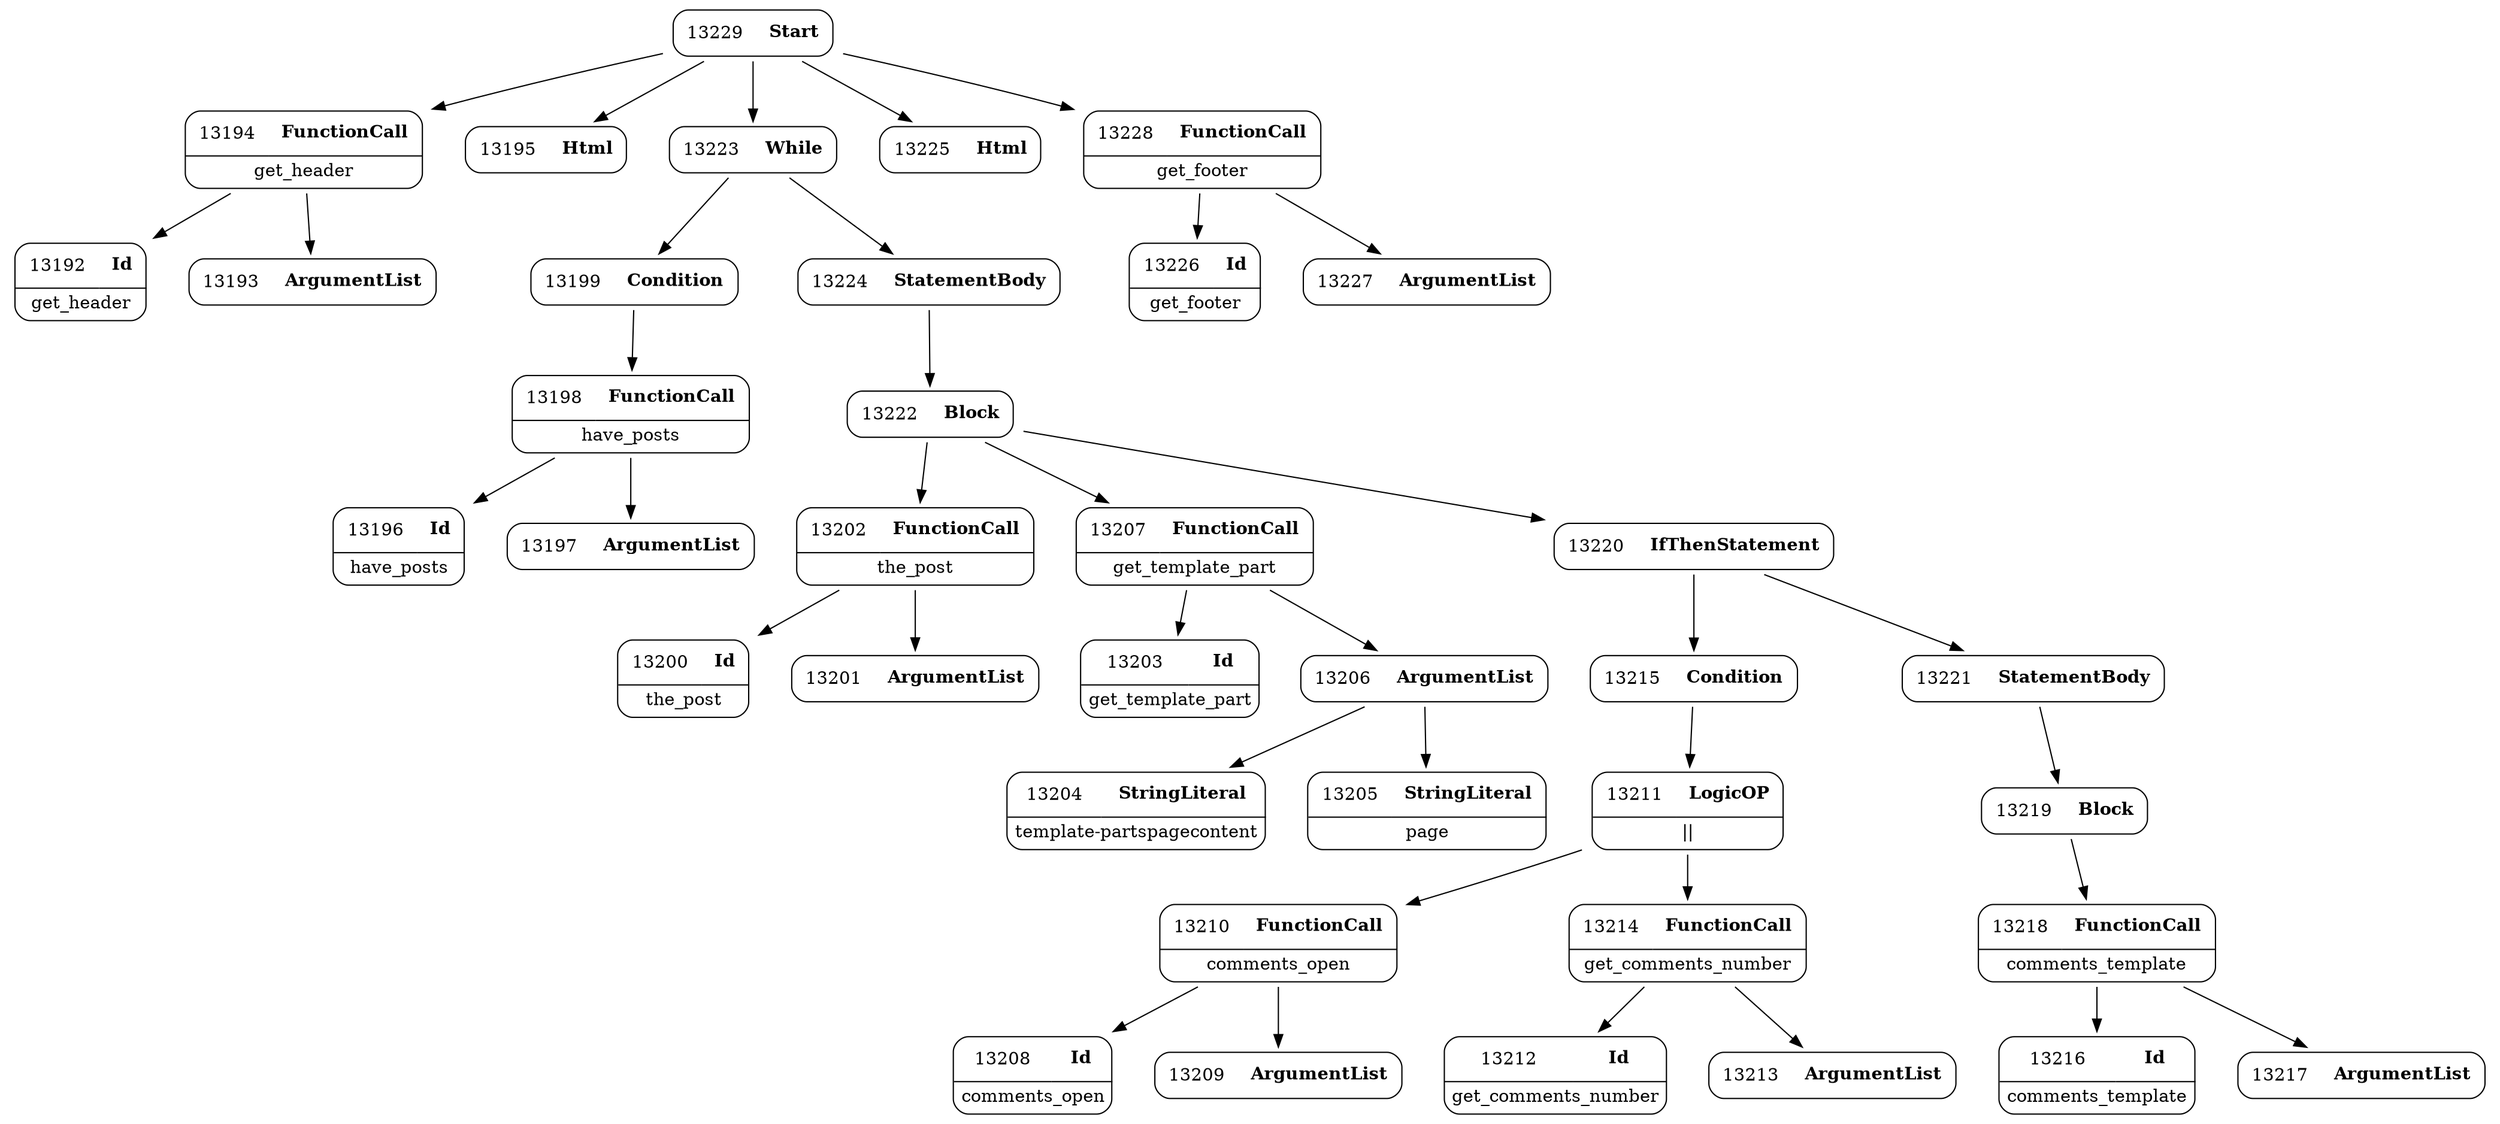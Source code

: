 digraph ast {
node [shape=none];
13192 [label=<<TABLE border='1' cellspacing='0' cellpadding='10' style='rounded' ><TR><TD border='0'>13192</TD><TD border='0'><B>Id</B></TD></TR><HR/><TR><TD border='0' cellpadding='5' colspan='2'>get_header</TD></TR></TABLE>>];
13193 [label=<<TABLE border='1' cellspacing='0' cellpadding='10' style='rounded' ><TR><TD border='0'>13193</TD><TD border='0'><B>ArgumentList</B></TD></TR></TABLE>>];
13194 [label=<<TABLE border='1' cellspacing='0' cellpadding='10' style='rounded' ><TR><TD border='0'>13194</TD><TD border='0'><B>FunctionCall</B></TD></TR><HR/><TR><TD border='0' cellpadding='5' colspan='2'>get_header</TD></TR></TABLE>>];
13194 -> 13192 [weight=2];
13194 -> 13193 [weight=2];
13195 [label=<<TABLE border='1' cellspacing='0' cellpadding='10' style='rounded' ><TR><TD border='0'>13195</TD><TD border='0'><B>Html</B></TD></TR></TABLE>>];
13196 [label=<<TABLE border='1' cellspacing='0' cellpadding='10' style='rounded' ><TR><TD border='0'>13196</TD><TD border='0'><B>Id</B></TD></TR><HR/><TR><TD border='0' cellpadding='5' colspan='2'>have_posts</TD></TR></TABLE>>];
13197 [label=<<TABLE border='1' cellspacing='0' cellpadding='10' style='rounded' ><TR><TD border='0'>13197</TD><TD border='0'><B>ArgumentList</B></TD></TR></TABLE>>];
13198 [label=<<TABLE border='1' cellspacing='0' cellpadding='10' style='rounded' ><TR><TD border='0'>13198</TD><TD border='0'><B>FunctionCall</B></TD></TR><HR/><TR><TD border='0' cellpadding='5' colspan='2'>have_posts</TD></TR></TABLE>>];
13198 -> 13196 [weight=2];
13198 -> 13197 [weight=2];
13199 [label=<<TABLE border='1' cellspacing='0' cellpadding='10' style='rounded' ><TR><TD border='0'>13199</TD><TD border='0'><B>Condition</B></TD></TR></TABLE>>];
13199 -> 13198 [weight=2];
13200 [label=<<TABLE border='1' cellspacing='0' cellpadding='10' style='rounded' ><TR><TD border='0'>13200</TD><TD border='0'><B>Id</B></TD></TR><HR/><TR><TD border='0' cellpadding='5' colspan='2'>the_post</TD></TR></TABLE>>];
13201 [label=<<TABLE border='1' cellspacing='0' cellpadding='10' style='rounded' ><TR><TD border='0'>13201</TD><TD border='0'><B>ArgumentList</B></TD></TR></TABLE>>];
13202 [label=<<TABLE border='1' cellspacing='0' cellpadding='10' style='rounded' ><TR><TD border='0'>13202</TD><TD border='0'><B>FunctionCall</B></TD></TR><HR/><TR><TD border='0' cellpadding='5' colspan='2'>the_post</TD></TR></TABLE>>];
13202 -> 13200 [weight=2];
13202 -> 13201 [weight=2];
13203 [label=<<TABLE border='1' cellspacing='0' cellpadding='10' style='rounded' ><TR><TD border='0'>13203</TD><TD border='0'><B>Id</B></TD></TR><HR/><TR><TD border='0' cellpadding='5' colspan='2'>get_template_part</TD></TR></TABLE>>];
13204 [label=<<TABLE border='1' cellspacing='0' cellpadding='10' style='rounded' ><TR><TD border='0'>13204</TD><TD border='0'><B>StringLiteral</B></TD></TR><HR/><TR><TD border='0' cellpadding='5' colspan='2'>template-partspagecontent</TD></TR></TABLE>>];
13205 [label=<<TABLE border='1' cellspacing='0' cellpadding='10' style='rounded' ><TR><TD border='0'>13205</TD><TD border='0'><B>StringLiteral</B></TD></TR><HR/><TR><TD border='0' cellpadding='5' colspan='2'>page</TD></TR></TABLE>>];
13206 [label=<<TABLE border='1' cellspacing='0' cellpadding='10' style='rounded' ><TR><TD border='0'>13206</TD><TD border='0'><B>ArgumentList</B></TD></TR></TABLE>>];
13206 -> 13204 [weight=2];
13206 -> 13205 [weight=2];
13207 [label=<<TABLE border='1' cellspacing='0' cellpadding='10' style='rounded' ><TR><TD border='0'>13207</TD><TD border='0'><B>FunctionCall</B></TD></TR><HR/><TR><TD border='0' cellpadding='5' colspan='2'>get_template_part</TD></TR></TABLE>>];
13207 -> 13203 [weight=2];
13207 -> 13206 [weight=2];
13208 [label=<<TABLE border='1' cellspacing='0' cellpadding='10' style='rounded' ><TR><TD border='0'>13208</TD><TD border='0'><B>Id</B></TD></TR><HR/><TR><TD border='0' cellpadding='5' colspan='2'>comments_open</TD></TR></TABLE>>];
13209 [label=<<TABLE border='1' cellspacing='0' cellpadding='10' style='rounded' ><TR><TD border='0'>13209</TD><TD border='0'><B>ArgumentList</B></TD></TR></TABLE>>];
13210 [label=<<TABLE border='1' cellspacing='0' cellpadding='10' style='rounded' ><TR><TD border='0'>13210</TD><TD border='0'><B>FunctionCall</B></TD></TR><HR/><TR><TD border='0' cellpadding='5' colspan='2'>comments_open</TD></TR></TABLE>>];
13210 -> 13208 [weight=2];
13210 -> 13209 [weight=2];
13211 [label=<<TABLE border='1' cellspacing='0' cellpadding='10' style='rounded' ><TR><TD border='0'>13211</TD><TD border='0'><B>LogicOP</B></TD></TR><HR/><TR><TD border='0' cellpadding='5' colspan='2'>||</TD></TR></TABLE>>];
13211 -> 13210 [weight=2];
13211 -> 13214 [weight=2];
13212 [label=<<TABLE border='1' cellspacing='0' cellpadding='10' style='rounded' ><TR><TD border='0'>13212</TD><TD border='0'><B>Id</B></TD></TR><HR/><TR><TD border='0' cellpadding='5' colspan='2'>get_comments_number</TD></TR></TABLE>>];
13213 [label=<<TABLE border='1' cellspacing='0' cellpadding='10' style='rounded' ><TR><TD border='0'>13213</TD><TD border='0'><B>ArgumentList</B></TD></TR></TABLE>>];
13214 [label=<<TABLE border='1' cellspacing='0' cellpadding='10' style='rounded' ><TR><TD border='0'>13214</TD><TD border='0'><B>FunctionCall</B></TD></TR><HR/><TR><TD border='0' cellpadding='5' colspan='2'>get_comments_number</TD></TR></TABLE>>];
13214 -> 13212 [weight=2];
13214 -> 13213 [weight=2];
13215 [label=<<TABLE border='1' cellspacing='0' cellpadding='10' style='rounded' ><TR><TD border='0'>13215</TD><TD border='0'><B>Condition</B></TD></TR></TABLE>>];
13215 -> 13211 [weight=2];
13216 [label=<<TABLE border='1' cellspacing='0' cellpadding='10' style='rounded' ><TR><TD border='0'>13216</TD><TD border='0'><B>Id</B></TD></TR><HR/><TR><TD border='0' cellpadding='5' colspan='2'>comments_template</TD></TR></TABLE>>];
13217 [label=<<TABLE border='1' cellspacing='0' cellpadding='10' style='rounded' ><TR><TD border='0'>13217</TD><TD border='0'><B>ArgumentList</B></TD></TR></TABLE>>];
13218 [label=<<TABLE border='1' cellspacing='0' cellpadding='10' style='rounded' ><TR><TD border='0'>13218</TD><TD border='0'><B>FunctionCall</B></TD></TR><HR/><TR><TD border='0' cellpadding='5' colspan='2'>comments_template</TD></TR></TABLE>>];
13218 -> 13216 [weight=2];
13218 -> 13217 [weight=2];
13219 [label=<<TABLE border='1' cellspacing='0' cellpadding='10' style='rounded' ><TR><TD border='0'>13219</TD><TD border='0'><B>Block</B></TD></TR></TABLE>>];
13219 -> 13218 [weight=2];
13220 [label=<<TABLE border='1' cellspacing='0' cellpadding='10' style='rounded' ><TR><TD border='0'>13220</TD><TD border='0'><B>IfThenStatement</B></TD></TR></TABLE>>];
13220 -> 13215 [weight=2];
13220 -> 13221 [weight=2];
13221 [label=<<TABLE border='1' cellspacing='0' cellpadding='10' style='rounded' ><TR><TD border='0'>13221</TD><TD border='0'><B>StatementBody</B></TD></TR></TABLE>>];
13221 -> 13219 [weight=2];
13222 [label=<<TABLE border='1' cellspacing='0' cellpadding='10' style='rounded' ><TR><TD border='0'>13222</TD><TD border='0'><B>Block</B></TD></TR></TABLE>>];
13222 -> 13202 [weight=2];
13222 -> 13207 [weight=2];
13222 -> 13220 [weight=2];
13223 [label=<<TABLE border='1' cellspacing='0' cellpadding='10' style='rounded' ><TR><TD border='0'>13223</TD><TD border='0'><B>While</B></TD></TR></TABLE>>];
13223 -> 13199 [weight=2];
13223 -> 13224 [weight=2];
13224 [label=<<TABLE border='1' cellspacing='0' cellpadding='10' style='rounded' ><TR><TD border='0'>13224</TD><TD border='0'><B>StatementBody</B></TD></TR></TABLE>>];
13224 -> 13222 [weight=2];
13225 [label=<<TABLE border='1' cellspacing='0' cellpadding='10' style='rounded' ><TR><TD border='0'>13225</TD><TD border='0'><B>Html</B></TD></TR></TABLE>>];
13226 [label=<<TABLE border='1' cellspacing='0' cellpadding='10' style='rounded' ><TR><TD border='0'>13226</TD><TD border='0'><B>Id</B></TD></TR><HR/><TR><TD border='0' cellpadding='5' colspan='2'>get_footer</TD></TR></TABLE>>];
13227 [label=<<TABLE border='1' cellspacing='0' cellpadding='10' style='rounded' ><TR><TD border='0'>13227</TD><TD border='0'><B>ArgumentList</B></TD></TR></TABLE>>];
13228 [label=<<TABLE border='1' cellspacing='0' cellpadding='10' style='rounded' ><TR><TD border='0'>13228</TD><TD border='0'><B>FunctionCall</B></TD></TR><HR/><TR><TD border='0' cellpadding='5' colspan='2'>get_footer</TD></TR></TABLE>>];
13228 -> 13226 [weight=2];
13228 -> 13227 [weight=2];
13229 [label=<<TABLE border='1' cellspacing='0' cellpadding='10' style='rounded' ><TR><TD border='0'>13229</TD><TD border='0'><B>Start</B></TD></TR></TABLE>>];
13229 -> 13194 [weight=2];
13229 -> 13195 [weight=2];
13229 -> 13223 [weight=2];
13229 -> 13225 [weight=2];
13229 -> 13228 [weight=2];
}
